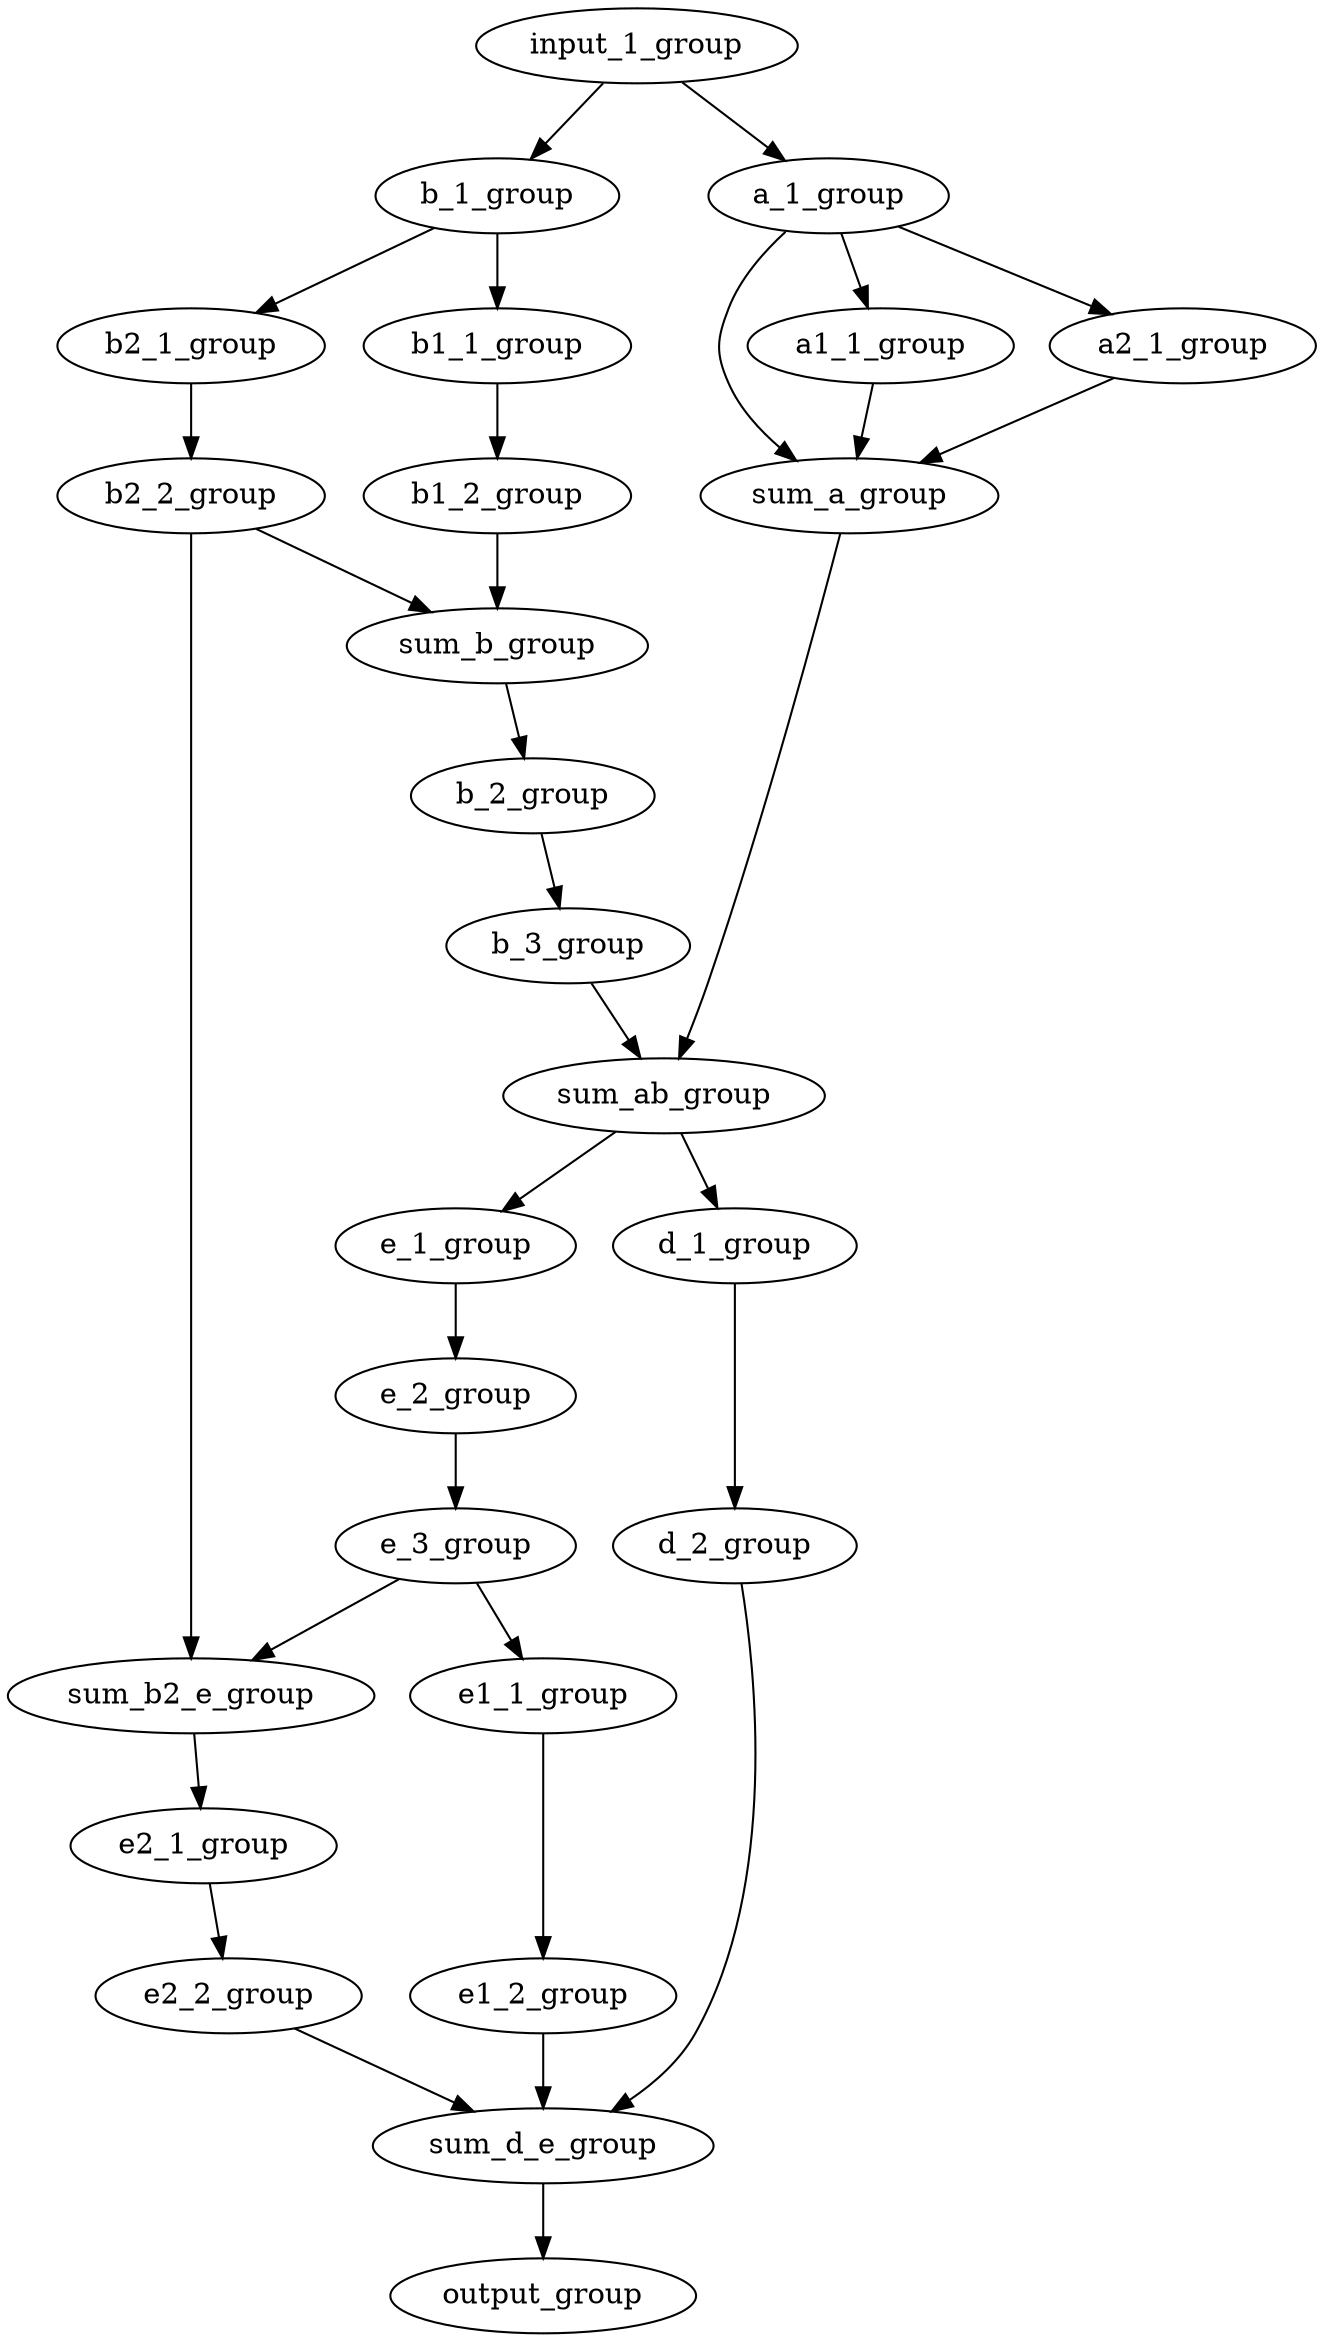 strict digraph "" {
	input_1_group -> b_1_group;
	input_1_group -> a_1_group;
	b_1_group -> b1_1_group;
	b_1_group -> b2_1_group;
	a_1_group -> sum_a_group;
	a_1_group -> a1_1_group;
	a_1_group -> a2_1_group;
	sum_a_group -> sum_ab_group;
	b1_1_group -> b1_2_group;
	b2_1_group -> b2_2_group;
	a1_1_group -> sum_a_group;
	a2_1_group -> sum_a_group;
	sum_ab_group -> e_1_group;
	sum_ab_group -> d_1_group;
	e_1_group -> e_2_group;
	d_1_group -> d_2_group;
	b1_2_group -> sum_b_group;
	b2_2_group -> sum_b_group;
	b2_2_group -> sum_b2_e_group;
	sum_b_group -> b_2_group;
	sum_b2_e_group -> e2_1_group;
	e_2_group -> e_3_group;
	d_2_group -> sum_d_e_group;
	b_2_group -> b_3_group;
	e2_1_group -> e2_2_group;
	sum_d_e_group -> output_group;
	e_3_group -> sum_b2_e_group;
	e_3_group -> e1_1_group;
	b_3_group -> sum_ab_group;
	e2_2_group -> sum_d_e_group;
	e1_1_group -> e1_2_group;
	e1_2_group -> sum_d_e_group;
}
